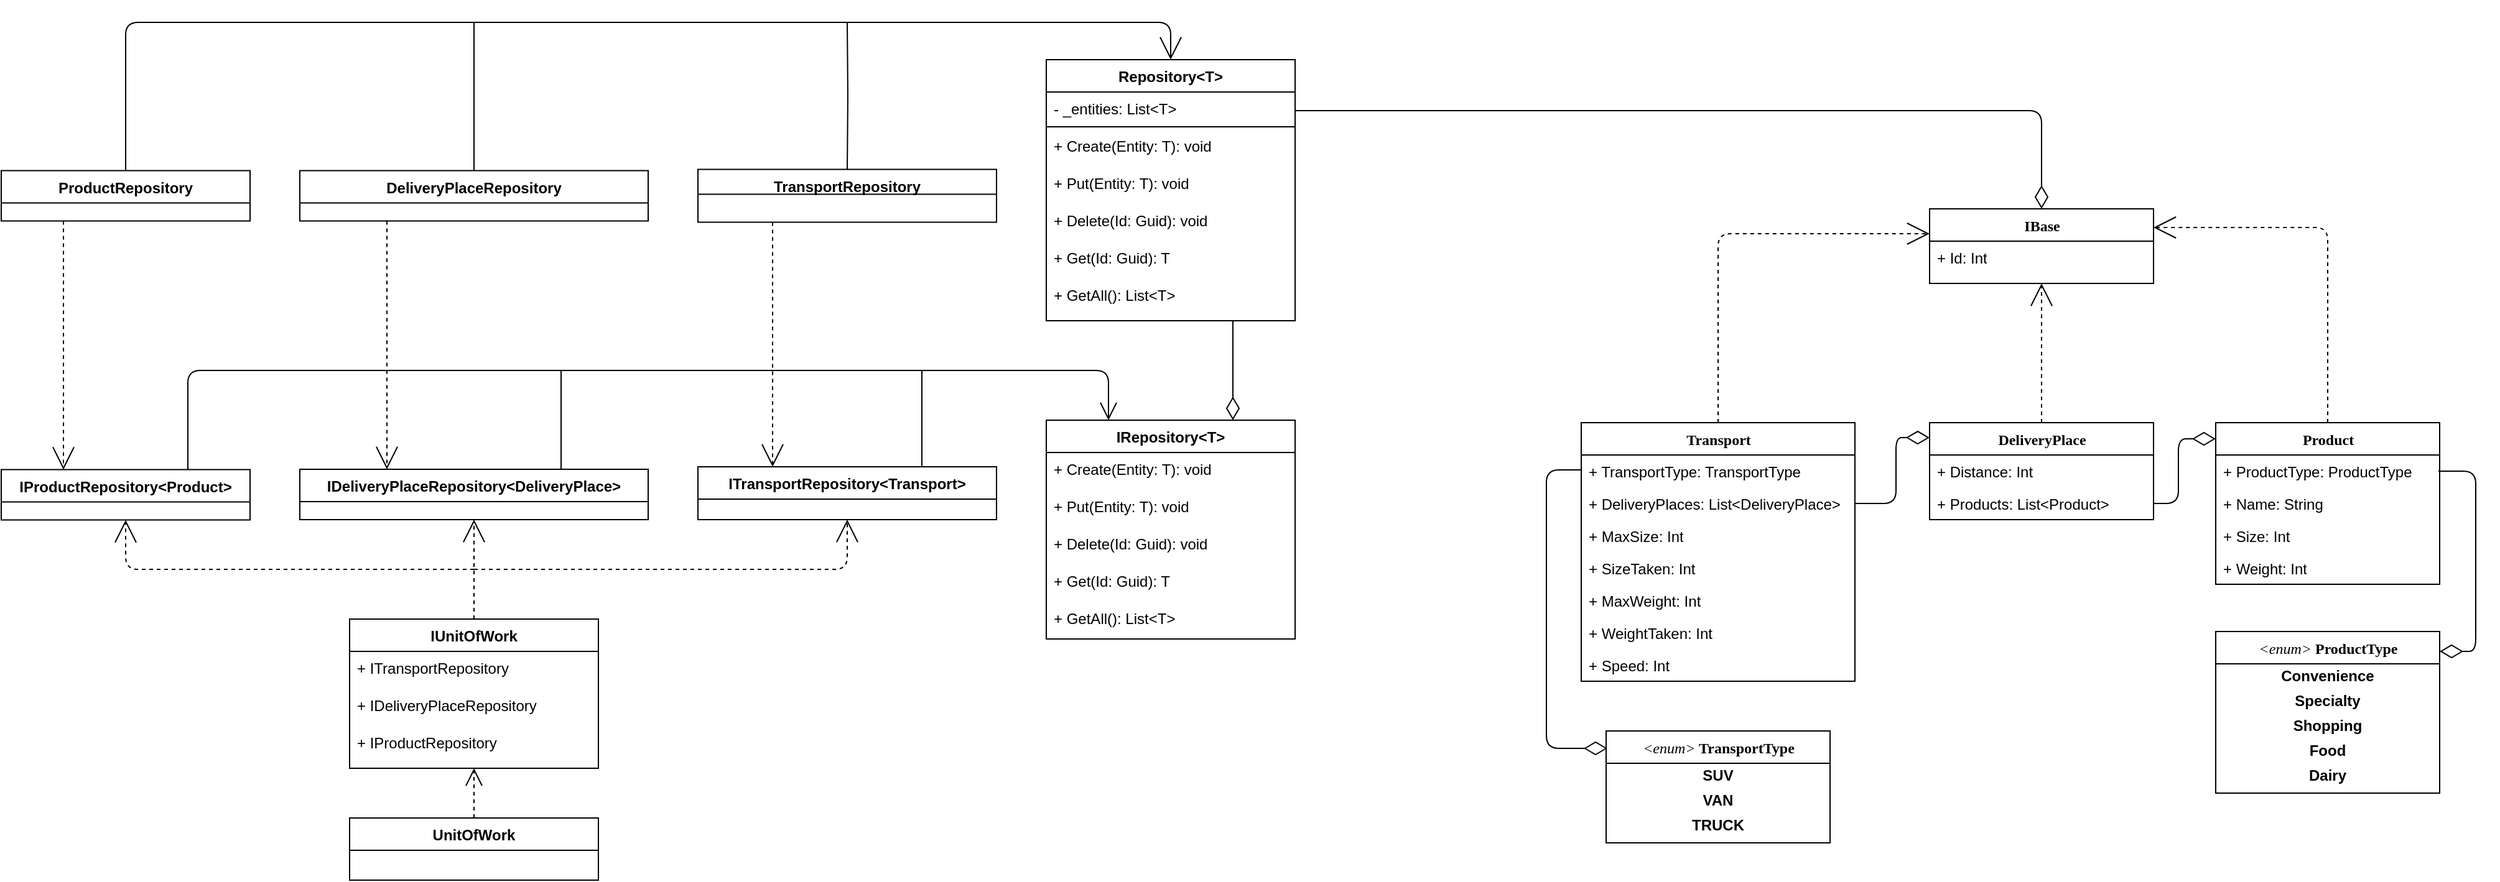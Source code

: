 <mxfile version="14.8.0" type="device"><diagram name="Page-1" id="9f46799a-70d6-7492-0946-bef42562c5a5"><mxGraphModel dx="2450" dy="764" grid="1" gridSize="10" guides="1" tooltips="1" connect="1" arrows="1" fold="1" page="1" pageScale="1" pageWidth="1100" pageHeight="850" background="none" math="0" shadow="0"><root><mxCell id="0"/><mxCell id="1" parent="0"/><mxCell id="CszDxVDu-EJz-uLOIOph-14" style="edgeStyle=orthogonalEdgeStyle;rounded=0;orthogonalLoop=1;jettySize=auto;html=1;exitX=0.5;exitY=0;exitDx=0;exitDy=0;entryX=0.5;entryY=1;entryDx=0;entryDy=0;startArrow=diamondThin;startFill=0;endArrow=open;endFill=0;" parent="1" edge="1"><mxGeometry relative="1" as="geometry"><mxPoint x="-2005" y="460" as="targetPoint"/></mxGeometry></mxCell><mxCell id="F6Fm4Sf8Li331SLTaKln-48" style="edgeStyle=orthogonalEdgeStyle;rounded=1;orthogonalLoop=1;jettySize=auto;html=1;startArrow=diamondThin;startFill=0;endArrow=none;endFill=0;startSize=16;endSize=16;strokeWidth=1;entryX=1;entryY=0.5;entryDx=0;entryDy=0;" parent="1" source="78961159f06e98e8-43" target="F6Fm4Sf8Li331SLTaKln-41" edge="1"><mxGeometry relative="1" as="geometry"><mxPoint x="600" y="260" as="targetPoint"/></mxGeometry></mxCell><mxCell id="78961159f06e98e8-43" value="IBase" style="swimlane;html=1;fontStyle=1;align=center;verticalAlign=top;childLayout=stackLayout;horizontal=1;startSize=26;horizontalStack=0;resizeParent=1;resizeLast=0;collapsible=1;marginBottom=0;swimlaneFillColor=#ffffff;rounded=0;shadow=0;comic=0;labelBackgroundColor=none;strokeWidth=1;fillColor=none;fontFamily=Verdana;fontSize=12" parent="1" vertex="1"><mxGeometry x="510" y="310" width="180" height="60" as="geometry"/></mxCell><mxCell id="78961159f06e98e8-44" value="+ Id: Int" style="text;html=1;strokeColor=none;fillColor=none;align=left;verticalAlign=top;spacingLeft=4;spacingRight=4;whiteSpace=wrap;overflow=hidden;rotatable=0;points=[[0,0.5],[1,0.5]];portConstraint=eastwest;" parent="78961159f06e98e8-43" vertex="1"><mxGeometry y="26" width="180" height="26" as="geometry"/></mxCell><mxCell id="78961159f06e98e8-56" value="&lt;i&gt;&lt;span style=&quot;font-weight: normal&quot;&gt;&amp;lt;enum&amp;gt;&lt;/span&gt;&lt;/i&gt; ProductType" style="swimlane;html=1;fontStyle=1;align=center;verticalAlign=top;childLayout=stackLayout;horizontal=1;startSize=26;horizontalStack=0;resizeParent=1;resizeLast=0;collapsible=1;marginBottom=0;swimlaneFillColor=#ffffff;rounded=0;shadow=0;comic=0;labelBackgroundColor=none;strokeWidth=1;fillColor=none;fontFamily=Verdana;fontSize=12" parent="1" vertex="1"><mxGeometry x="740" y="650" width="180" height="130" as="geometry"><mxRectangle x="1000" y="510" width="170" height="26" as="alternateBounds"/></mxGeometry></mxCell><mxCell id="F6Fm4Sf8Li331SLTaKln-8" value="&lt;b&gt;Convenience&lt;/b&gt;" style="text;html=1;strokeColor=none;fillColor=none;align=center;verticalAlign=middle;whiteSpace=wrap;rounded=0;" parent="78961159f06e98e8-56" vertex="1"><mxGeometry y="26" width="180" height="20" as="geometry"/></mxCell><mxCell id="F6Fm4Sf8Li331SLTaKln-9" value="&lt;b&gt;Specialty&lt;span style=&quot;white-space: pre&quot;&gt;&lt;/span&gt;&lt;/b&gt;" style="text;html=1;strokeColor=none;fillColor=none;align=center;verticalAlign=middle;whiteSpace=wrap;rounded=0;" parent="78961159f06e98e8-56" vertex="1"><mxGeometry y="46" width="180" height="20" as="geometry"/></mxCell><mxCell id="F6Fm4Sf8Li331SLTaKln-10" value="&lt;b&gt;Shopping&lt;/b&gt;" style="text;html=1;strokeColor=none;fillColor=none;align=center;verticalAlign=middle;whiteSpace=wrap;rounded=0;" parent="78961159f06e98e8-56" vertex="1"><mxGeometry y="66" width="180" height="20" as="geometry"/></mxCell><mxCell id="F6Fm4Sf8Li331SLTaKln-11" value="&lt;b&gt;Food&lt;/b&gt;" style="text;html=1;strokeColor=none;fillColor=none;align=center;verticalAlign=middle;whiteSpace=wrap;rounded=0;" parent="78961159f06e98e8-56" vertex="1"><mxGeometry y="86" width="180" height="20" as="geometry"/></mxCell><mxCell id="F6Fm4Sf8Li331SLTaKln-12" value="&lt;b&gt;Dairy&lt;/b&gt;" style="text;html=1;strokeColor=none;fillColor=none;align=center;verticalAlign=middle;whiteSpace=wrap;rounded=0;" parent="78961159f06e98e8-56" vertex="1"><mxGeometry y="106" width="180" height="20" as="geometry"/></mxCell><mxCell id="78961159f06e98e8-128" style="edgeStyle=orthogonalEdgeStyle;html=1;labelBackgroundColor=none;startFill=0;startSize=8;endArrow=open;endFill=0;endSize=16;fontFamily=Verdana;fontSize=12;dashed=1;exitX=0.5;exitY=0;exitDx=0;exitDy=0;" parent="1" source="78961159f06e98e8-82" target="78961159f06e98e8-43" edge="1"><mxGeometry relative="1" as="geometry"><Array as="points"><mxPoint x="340" y="330"/></Array></mxGeometry></mxCell><mxCell id="78961159f06e98e8-82" value="Transport" style="swimlane;html=1;fontStyle=1;align=center;verticalAlign=top;childLayout=stackLayout;horizontal=1;startSize=26;horizontalStack=0;resizeParent=1;resizeLast=0;collapsible=1;marginBottom=0;swimlaneFillColor=#ffffff;rounded=0;shadow=0;comic=0;labelBackgroundColor=none;strokeWidth=1;fillColor=none;fontFamily=Verdana;fontSize=12" parent="1" vertex="1"><mxGeometry x="230" y="482" width="220" height="208" as="geometry"/></mxCell><mxCell id="78961159f06e98e8-83" value="+ TransportType: TransportType" style="text;html=1;strokeColor=none;fillColor=none;align=left;verticalAlign=top;spacingLeft=4;spacingRight=4;whiteSpace=wrap;overflow=hidden;rotatable=0;points=[[0,0.5],[1,0.5]];portConstraint=eastwest;" parent="78961159f06e98e8-82" vertex="1"><mxGeometry y="26" width="220" height="26" as="geometry"/></mxCell><mxCell id="F6Fm4Sf8Li331SLTaKln-30" value="+ DeliveryPlaces: List&amp;lt;DeliveryPlace&amp;gt;" style="text;html=1;strokeColor=none;fillColor=none;align=left;verticalAlign=top;spacingLeft=4;spacingRight=4;whiteSpace=wrap;overflow=hidden;rotatable=0;points=[[0,0.5],[1,0.5]];portConstraint=eastwest;" parent="78961159f06e98e8-82" vertex="1"><mxGeometry y="52" width="220" height="26" as="geometry"/></mxCell><mxCell id="CszDxVDu-EJz-uLOIOph-9" value="+ MaxSize: Int" style="text;html=1;strokeColor=none;fillColor=none;align=left;verticalAlign=top;spacingLeft=4;spacingRight=4;whiteSpace=wrap;overflow=hidden;rotatable=0;points=[[0,0.5],[1,0.5]];portConstraint=eastwest;" parent="78961159f06e98e8-82" vertex="1"><mxGeometry y="78" width="220" height="26" as="geometry"/></mxCell><mxCell id="F6Fm4Sf8Li331SLTaKln-14" value="+ SizeTaken: Int" style="text;html=1;strokeColor=none;fillColor=none;align=left;verticalAlign=top;spacingLeft=4;spacingRight=4;whiteSpace=wrap;overflow=hidden;rotatable=0;points=[[0,0.5],[1,0.5]];portConstraint=eastwest;" parent="78961159f06e98e8-82" vertex="1"><mxGeometry y="104" width="220" height="26" as="geometry"/></mxCell><mxCell id="78961159f06e98e8-84" value="+ MaxWeight: Int" style="text;html=1;strokeColor=none;fillColor=none;align=left;verticalAlign=top;spacingLeft=4;spacingRight=4;whiteSpace=wrap;overflow=hidden;rotatable=0;points=[[0,0.5],[1,0.5]];portConstraint=eastwest;" parent="78961159f06e98e8-82" vertex="1"><mxGeometry y="130" width="220" height="26" as="geometry"/></mxCell><mxCell id="F6Fm4Sf8Li331SLTaKln-15" value="+ WeightTaken: Int" style="text;html=1;strokeColor=none;fillColor=none;align=left;verticalAlign=top;spacingLeft=4;spacingRight=4;whiteSpace=wrap;overflow=hidden;rotatable=0;points=[[0,0.5],[1,0.5]];portConstraint=eastwest;" parent="78961159f06e98e8-82" vertex="1"><mxGeometry y="156" width="220" height="26" as="geometry"/></mxCell><mxCell id="F6Fm4Sf8Li331SLTaKln-16" value="+ Speed: Int" style="text;html=1;strokeColor=none;fillColor=none;align=left;verticalAlign=top;spacingLeft=4;spacingRight=4;whiteSpace=wrap;overflow=hidden;rotatable=0;points=[[0,0.5],[1,0.5]];portConstraint=eastwest;" parent="78961159f06e98e8-82" vertex="1"><mxGeometry y="182" width="220" height="26" as="geometry"/></mxCell><mxCell id="78961159f06e98e8-127" style="edgeStyle=orthogonalEdgeStyle;html=1;labelBackgroundColor=none;startFill=0;startSize=8;endArrow=open;endFill=0;endSize=16;fontFamily=Verdana;fontSize=12;dashed=1;entryX=1;entryY=0.25;entryDx=0;entryDy=0;" parent="1" source="78961159f06e98e8-95" target="78961159f06e98e8-43" edge="1"><mxGeometry relative="1" as="geometry"><Array as="points"><mxPoint x="830" y="325"/></Array></mxGeometry></mxCell><mxCell id="78961159f06e98e8-95" value="Product" style="swimlane;html=1;fontStyle=1;align=center;verticalAlign=top;childLayout=stackLayout;horizontal=1;startSize=26;horizontalStack=0;resizeParent=1;resizeLast=0;collapsible=1;marginBottom=0;swimlaneFillColor=#ffffff;rounded=0;shadow=0;comic=0;labelBackgroundColor=none;strokeWidth=1;fillColor=none;fontFamily=Verdana;fontSize=12" parent="1" vertex="1"><mxGeometry x="740" y="482" width="180" height="130" as="geometry"/></mxCell><mxCell id="F6Fm4Sf8Li331SLTaKln-7" value="+ ProductType: ProductType" style="text;html=1;strokeColor=none;fillColor=none;align=left;verticalAlign=top;spacingLeft=4;spacingRight=4;whiteSpace=wrap;overflow=hidden;rotatable=0;points=[[0,0.5],[1,0.5]];portConstraint=eastwest;" parent="78961159f06e98e8-95" vertex="1"><mxGeometry y="26" width="180" height="26" as="geometry"/></mxCell><mxCell id="78961159f06e98e8-96" value="+ Name: String" style="text;html=1;strokeColor=none;fillColor=none;align=left;verticalAlign=top;spacingLeft=4;spacingRight=4;whiteSpace=wrap;overflow=hidden;rotatable=0;points=[[0,0.5],[1,0.5]];portConstraint=eastwest;" parent="78961159f06e98e8-95" vertex="1"><mxGeometry y="52" width="180" height="26" as="geometry"/></mxCell><mxCell id="78961159f06e98e8-97" value="+ Size: Int" style="text;html=1;strokeColor=none;fillColor=none;align=left;verticalAlign=top;spacingLeft=4;spacingRight=4;whiteSpace=wrap;overflow=hidden;rotatable=0;points=[[0,0.5],[1,0.5]];portConstraint=eastwest;" parent="78961159f06e98e8-95" vertex="1"><mxGeometry y="78" width="180" height="26" as="geometry"/></mxCell><mxCell id="78961159f06e98e8-98" value="+ Weight: Int" style="text;html=1;strokeColor=none;fillColor=none;align=left;verticalAlign=top;spacingLeft=4;spacingRight=4;whiteSpace=wrap;overflow=hidden;rotatable=0;points=[[0,0.5],[1,0.5]];portConstraint=eastwest;" parent="78961159f06e98e8-95" vertex="1"><mxGeometry y="104" width="180" height="26" as="geometry"/></mxCell><mxCell id="F6Fm4Sf8Li331SLTaKln-13" style="edgeStyle=orthogonalEdgeStyle;rounded=1;orthogonalLoop=1;jettySize=auto;html=1;startArrow=diamondThin;startFill=0;endSize=16;endArrow=none;endFill=0;startSize=16;exitX=1.006;exitY=0.123;exitDx=0;exitDy=0;exitPerimeter=0;" parent="1" edge="1"><mxGeometry relative="1" as="geometry"><mxPoint x="920.08" y="665.99" as="sourcePoint"/><mxPoint x="919" y="521" as="targetPoint"/><Array as="points"><mxPoint x="949" y="666"/><mxPoint x="949" y="521"/></Array></mxGeometry></mxCell><mxCell id="F6Fm4Sf8Li331SLTaKln-24" style="edgeStyle=orthogonalEdgeStyle;rounded=1;orthogonalLoop=1;jettySize=auto;html=1;startArrow=diamondThin;startFill=0;endArrow=none;endFill=0;startSize=16;endSize=16;" parent="1" edge="1"><mxGeometry relative="1" as="geometry"><mxPoint x="251" y="744" as="sourcePoint"/><mxPoint x="230" y="520" as="targetPoint"/><Array as="points"><mxPoint x="202" y="744"/><mxPoint x="202" y="520"/><mxPoint x="230" y="520"/></Array></mxGeometry></mxCell><mxCell id="F6Fm4Sf8Li331SLTaKln-17" value="&lt;i&gt;&lt;span style=&quot;font-weight: normal&quot;&gt;&amp;lt;enum&amp;gt;&lt;/span&gt;&lt;/i&gt; TransportType" style="swimlane;html=1;fontStyle=1;align=center;verticalAlign=top;childLayout=stackLayout;horizontal=1;startSize=26;horizontalStack=0;resizeParent=1;resizeLast=0;collapsible=1;marginBottom=0;swimlaneFillColor=#ffffff;rounded=0;shadow=0;comic=0;labelBackgroundColor=none;strokeWidth=1;fillColor=none;fontFamily=Verdana;fontSize=12" parent="1" vertex="1"><mxGeometry x="250" y="730" width="180" height="90" as="geometry"><mxRectangle x="1000" y="510" width="170" height="26" as="alternateBounds"/></mxGeometry></mxCell><mxCell id="F6Fm4Sf8Li331SLTaKln-18" value="&lt;b&gt;SUV&lt;/b&gt;" style="text;html=1;strokeColor=none;fillColor=none;align=center;verticalAlign=middle;whiteSpace=wrap;rounded=0;" parent="F6Fm4Sf8Li331SLTaKln-17" vertex="1"><mxGeometry y="26" width="180" height="20" as="geometry"/></mxCell><mxCell id="F6Fm4Sf8Li331SLTaKln-19" value="&lt;b&gt;VAN&lt;/b&gt;" style="text;html=1;strokeColor=none;fillColor=none;align=center;verticalAlign=middle;whiteSpace=wrap;rounded=0;" parent="F6Fm4Sf8Li331SLTaKln-17" vertex="1"><mxGeometry y="46" width="180" height="20" as="geometry"/></mxCell><mxCell id="F6Fm4Sf8Li331SLTaKln-20" value="&lt;b&gt;TRUCK&lt;/b&gt;" style="text;html=1;strokeColor=none;fillColor=none;align=center;verticalAlign=middle;whiteSpace=wrap;rounded=0;" parent="F6Fm4Sf8Li331SLTaKln-17" vertex="1"><mxGeometry y="66" width="180" height="20" as="geometry"/></mxCell><mxCell id="F6Fm4Sf8Li331SLTaKln-32" style="edgeStyle=orthogonalEdgeStyle;rounded=1;orthogonalLoop=1;jettySize=auto;html=1;exitX=0.5;exitY=0;exitDx=0;exitDy=0;startArrow=none;startFill=0;endArrow=open;endFill=0;startSize=16;endSize=16;dashed=1;" parent="1" source="F6Fm4Sf8Li331SLTaKln-25" edge="1"><mxGeometry relative="1" as="geometry"><mxPoint x="600" y="370" as="targetPoint"/><Array as="points"><mxPoint x="600" y="390"/><mxPoint x="600" y="390"/></Array></mxGeometry></mxCell><mxCell id="F6Fm4Sf8Li331SLTaKln-39" style="edgeStyle=orthogonalEdgeStyle;rounded=1;orthogonalLoop=1;jettySize=auto;html=1;startArrow=diamondThin;startFill=0;endArrow=none;endFill=0;startSize=16;endSize=16;strokeWidth=1;exitX=-0.017;exitY=0.154;exitDx=0;exitDy=0;exitPerimeter=0;" parent="1" edge="1"><mxGeometry relative="1" as="geometry"><mxPoint x="450" y="547" as="targetPoint"/><mxPoint x="509.94" y="494.012" as="sourcePoint"/><Array as="points"><mxPoint x="483" y="494"/><mxPoint x="483" y="547"/></Array></mxGeometry></mxCell><mxCell id="F6Fm4Sf8Li331SLTaKln-25" value="DeliveryPlace" style="swimlane;html=1;fontStyle=1;align=center;verticalAlign=top;childLayout=stackLayout;horizontal=1;startSize=26;horizontalStack=0;resizeParent=1;resizeLast=0;collapsible=1;marginBottom=0;swimlaneFillColor=#ffffff;rounded=0;shadow=0;comic=0;labelBackgroundColor=none;strokeWidth=1;fillColor=none;fontFamily=Verdana;fontSize=12" parent="1" vertex="1"><mxGeometry x="510" y="482" width="180" height="78" as="geometry"/></mxCell><mxCell id="F6Fm4Sf8Li331SLTaKln-26" value="+ Distance: Int" style="text;html=1;strokeColor=none;fillColor=none;align=left;verticalAlign=top;spacingLeft=4;spacingRight=4;whiteSpace=wrap;overflow=hidden;rotatable=0;points=[[0,0.5],[1,0.5]];portConstraint=eastwest;" parent="F6Fm4Sf8Li331SLTaKln-25" vertex="1"><mxGeometry y="26" width="180" height="26" as="geometry"/></mxCell><mxCell id="F6Fm4Sf8Li331SLTaKln-27" value="+ Products: List&amp;lt;Product&amp;gt;" style="text;html=1;strokeColor=none;fillColor=none;align=left;verticalAlign=top;spacingLeft=4;spacingRight=4;whiteSpace=wrap;overflow=hidden;rotatable=0;points=[[0,0.5],[1,0.5]];portConstraint=eastwest;" parent="F6Fm4Sf8Li331SLTaKln-25" vertex="1"><mxGeometry y="52" width="180" height="26" as="geometry"/></mxCell><mxCell id="F6Fm4Sf8Li331SLTaKln-37" style="edgeStyle=orthogonalEdgeStyle;rounded=1;orthogonalLoop=1;jettySize=auto;html=1;startArrow=diamondThin;startFill=0;endArrow=none;endFill=0;startSize=16;endSize=16;strokeWidth=1;entryX=1;entryY=0.5;entryDx=0;entryDy=0;" parent="1" target="F6Fm4Sf8Li331SLTaKln-27" edge="1"><mxGeometry relative="1" as="geometry"><mxPoint x="940" y="200" as="targetPoint"/><mxPoint x="740" y="495" as="sourcePoint"/><Array as="points"><mxPoint x="710" y="495"/><mxPoint x="710" y="547"/></Array></mxGeometry></mxCell><mxCell id="F6Fm4Sf8Li331SLTaKln-40" value="Repository&lt;T&gt;" style="swimlane;fontStyle=1;align=center;verticalAlign=top;childLayout=stackLayout;horizontal=1;startSize=26;horizontalStack=0;resizeParent=1;resizeLast=0;collapsible=1;marginBottom=0;rounded=0;shadow=0;strokeWidth=1;" parent="1" vertex="1"><mxGeometry x="-200" y="190" width="200" height="210" as="geometry"><mxRectangle x="340" y="380" width="170" height="26" as="alternateBounds"/></mxGeometry></mxCell><mxCell id="F6Fm4Sf8Li331SLTaKln-41" value="- _entities: List&lt;T&gt;" style="text;align=left;verticalAlign=top;spacingLeft=4;spacingRight=4;overflow=hidden;rotatable=0;points=[[0,0.5],[1,0.5]];portConstraint=eastwest;" parent="F6Fm4Sf8Li331SLTaKln-40" vertex="1"><mxGeometry y="26" width="200" height="30" as="geometry"/></mxCell><mxCell id="F6Fm4Sf8Li331SLTaKln-42" value="+ Create(Entity: T): void" style="text;align=left;verticalAlign=top;spacingLeft=4;spacingRight=4;overflow=hidden;rotatable=0;points=[[0,0.5],[1,0.5]];portConstraint=eastwest;" parent="F6Fm4Sf8Li331SLTaKln-40" vertex="1"><mxGeometry y="56" width="200" height="30" as="geometry"/></mxCell><mxCell id="F6Fm4Sf8Li331SLTaKln-47" value="+ Put(Entity: T): void" style="text;align=left;verticalAlign=top;spacingLeft=4;spacingRight=4;overflow=hidden;rotatable=0;points=[[0,0.5],[1,0.5]];portConstraint=eastwest;" parent="F6Fm4Sf8Li331SLTaKln-40" vertex="1"><mxGeometry y="86" width="200" height="30" as="geometry"/></mxCell><mxCell id="F6Fm4Sf8Li331SLTaKln-43" value="+ Delete(Id: Guid): void" style="text;align=left;verticalAlign=top;spacingLeft=4;spacingRight=4;overflow=hidden;rotatable=0;points=[[0,0.5],[1,0.5]];portConstraint=eastwest;" parent="F6Fm4Sf8Li331SLTaKln-40" vertex="1"><mxGeometry y="116" width="200" height="30" as="geometry"/></mxCell><mxCell id="F6Fm4Sf8Li331SLTaKln-44" value="+ Get(Id: Guid): T" style="text;align=left;verticalAlign=top;spacingLeft=4;spacingRight=4;overflow=hidden;rotatable=0;points=[[0,0.5],[1,0.5]];portConstraint=eastwest;" parent="F6Fm4Sf8Li331SLTaKln-40" vertex="1"><mxGeometry y="146" width="200" height="30" as="geometry"/></mxCell><mxCell id="F6Fm4Sf8Li331SLTaKln-45" value="+ GetAll(): List&lt;T&gt;" style="text;align=left;verticalAlign=top;spacingLeft=4;spacingRight=4;overflow=hidden;rotatable=0;points=[[0,0.5],[1,0.5]];portConstraint=eastwest;" parent="F6Fm4Sf8Li331SLTaKln-40" vertex="1"><mxGeometry y="176" width="200" height="30" as="geometry"/></mxCell><mxCell id="F6Fm4Sf8Li331SLTaKln-46" value="" style="endArrow=none;html=1;startSize=16;endSize=16;strokeWidth=1;exitX=0;exitY=0.5;exitDx=0;exitDy=0;entryX=1;entryY=0.5;entryDx=0;entryDy=0;" parent="F6Fm4Sf8Li331SLTaKln-40" edge="1"><mxGeometry width="50" height="50" relative="1" as="geometry"><mxPoint y="54" as="sourcePoint"/><mxPoint x="200" y="54" as="targetPoint"/><Array as="points"/></mxGeometry></mxCell><mxCell id="F6Fm4Sf8Li331SLTaKln-73" style="edgeStyle=orthogonalEdgeStyle;rounded=0;orthogonalLoop=1;jettySize=auto;html=1;startArrow=diamondThin;startFill=0;endArrow=none;endFill=0;startSize=16;endSize=16;strokeWidth=1;exitX=0.75;exitY=0;exitDx=0;exitDy=0;entryX=0.75;entryY=1;entryDx=0;entryDy=0;" parent="1" source="F6Fm4Sf8Li331SLTaKln-49" target="F6Fm4Sf8Li331SLTaKln-40" edge="1"><mxGeometry relative="1" as="geometry"><mxPoint x="-30" y="470" as="sourcePoint"/><mxPoint x="-60" y="440" as="targetPoint"/></mxGeometry></mxCell><mxCell id="F6Fm4Sf8Li331SLTaKln-74" style="edgeStyle=orthogonalEdgeStyle;rounded=1;orthogonalLoop=1;jettySize=auto;html=1;exitX=0.25;exitY=0;exitDx=0;exitDy=0;startArrow=open;startFill=0;endArrow=none;endFill=0;startSize=12;endSize=16;strokeWidth=1;entryX=0.75;entryY=0;entryDx=0;entryDy=0;" parent="1" source="F6Fm4Sf8Li331SLTaKln-49" target="F6Fm4Sf8Li331SLTaKln-62" edge="1"><mxGeometry relative="1" as="geometry"><mxPoint x="-910" y="460" as="targetPoint"/><Array as="points"><mxPoint x="-150" y="440"/><mxPoint x="-890" y="440"/></Array></mxGeometry></mxCell><mxCell id="F6Fm4Sf8Li331SLTaKln-49" value="IRepository&lt;T&gt;" style="swimlane;fontStyle=1;align=center;verticalAlign=top;childLayout=stackLayout;horizontal=1;startSize=26;horizontalStack=0;resizeParent=1;resizeLast=0;collapsible=1;marginBottom=0;rounded=0;shadow=0;strokeWidth=1;" parent="1" vertex="1"><mxGeometry x="-200" y="480" width="200" height="176" as="geometry"><mxRectangle x="340" y="380" width="170" height="26" as="alternateBounds"/></mxGeometry></mxCell><mxCell id="F6Fm4Sf8Li331SLTaKln-51" value="+ Create(Entity: T): void" style="text;align=left;verticalAlign=top;spacingLeft=4;spacingRight=4;overflow=hidden;rotatable=0;points=[[0,0.5],[1,0.5]];portConstraint=eastwest;" parent="F6Fm4Sf8Li331SLTaKln-49" vertex="1"><mxGeometry y="26" width="200" height="30" as="geometry"/></mxCell><mxCell id="F6Fm4Sf8Li331SLTaKln-52" value="+ Put(Entity: T): void" style="text;align=left;verticalAlign=top;spacingLeft=4;spacingRight=4;overflow=hidden;rotatable=0;points=[[0,0.5],[1,0.5]];portConstraint=eastwest;" parent="F6Fm4Sf8Li331SLTaKln-49" vertex="1"><mxGeometry y="56" width="200" height="30" as="geometry"/></mxCell><mxCell id="F6Fm4Sf8Li331SLTaKln-53" value="+ Delete(Id: Guid): void" style="text;align=left;verticalAlign=top;spacingLeft=4;spacingRight=4;overflow=hidden;rotatable=0;points=[[0,0.5],[1,0.5]];portConstraint=eastwest;" parent="F6Fm4Sf8Li331SLTaKln-49" vertex="1"><mxGeometry y="86" width="200" height="30" as="geometry"/></mxCell><mxCell id="F6Fm4Sf8Li331SLTaKln-54" value="+ Get(Id: Guid): T" style="text;align=left;verticalAlign=top;spacingLeft=4;spacingRight=4;overflow=hidden;rotatable=0;points=[[0,0.5],[1,0.5]];portConstraint=eastwest;" parent="F6Fm4Sf8Li331SLTaKln-49" vertex="1"><mxGeometry y="116" width="200" height="30" as="geometry"/></mxCell><mxCell id="F6Fm4Sf8Li331SLTaKln-55" value="+ GetAll(): List&lt;T&gt;" style="text;align=left;verticalAlign=top;spacingLeft=4;spacingRight=4;overflow=hidden;rotatable=0;points=[[0,0.5],[1,0.5]];portConstraint=eastwest;" parent="F6Fm4Sf8Li331SLTaKln-49" vertex="1"><mxGeometry y="146" width="200" height="30" as="geometry"/></mxCell><mxCell id="F6Fm4Sf8Li331SLTaKln-76" style="edgeStyle=orthogonalEdgeStyle;rounded=0;orthogonalLoop=1;jettySize=auto;html=1;exitX=0.75;exitY=0;exitDx=0;exitDy=0;startArrow=none;startFill=0;endArrow=none;endFill=0;startSize=16;endSize=16;strokeWidth=1;" parent="1" source="F6Fm4Sf8Li331SLTaKln-58" edge="1"><mxGeometry relative="1" as="geometry"><mxPoint x="-300" y="440" as="targetPoint"/></mxGeometry></mxCell><mxCell id="F6Fm4Sf8Li331SLTaKln-58" value="ITransportRepository&lt;Transport&gt;" style="swimlane;fontStyle=1;align=center;verticalAlign=top;childLayout=stackLayout;horizontal=1;startSize=26;horizontalStack=0;resizeParent=1;resizeLast=0;collapsible=1;marginBottom=0;rounded=0;shadow=0;strokeWidth=1;" parent="1" vertex="1"><mxGeometry x="-480" y="517.5" width="240" height="42.5" as="geometry"><mxRectangle x="340" y="380" width="170" height="26" as="alternateBounds"/></mxGeometry></mxCell><mxCell id="F6Fm4Sf8Li331SLTaKln-75" style="edgeStyle=orthogonalEdgeStyle;rounded=0;orthogonalLoop=1;jettySize=auto;html=1;startArrow=none;startFill=0;endArrow=none;endFill=0;startSize=16;endSize=16;strokeWidth=1;exitX=0.75;exitY=0;exitDx=0;exitDy=0;" parent="1" source="F6Fm4Sf8Li331SLTaKln-60" edge="1"><mxGeometry relative="1" as="geometry"><mxPoint x="-590" y="440" as="targetPoint"/><Array as="points"><mxPoint x="-590" y="460"/></Array></mxGeometry></mxCell><mxCell id="F6Fm4Sf8Li331SLTaKln-60" value="IDeliveryPlaceRepository&lt;DeliveryPlace&gt;" style="swimlane;fontStyle=1;align=center;verticalAlign=top;childLayout=stackLayout;horizontal=1;startSize=26;horizontalStack=0;resizeParent=1;resizeLast=0;collapsible=1;marginBottom=0;rounded=0;shadow=0;strokeWidth=1;" parent="1" vertex="1"><mxGeometry x="-800" y="519.5" width="280" height="40.5" as="geometry"><mxRectangle x="340" y="380" width="170" height="26" as="alternateBounds"/></mxGeometry></mxCell><mxCell id="F6Fm4Sf8Li331SLTaKln-62" value="IProductRepository&lt;Product&gt;" style="swimlane;fontStyle=1;align=center;verticalAlign=top;childLayout=stackLayout;horizontal=1;startSize=26;horizontalStack=0;resizeParent=1;resizeLast=0;collapsible=1;marginBottom=0;rounded=0;shadow=0;strokeWidth=1;" parent="1" vertex="1"><mxGeometry x="-1040" y="519.75" width="200" height="40.5" as="geometry"><mxRectangle x="340" y="380" width="170" height="26" as="alternateBounds"/></mxGeometry></mxCell><mxCell id="F6Fm4Sf8Li331SLTaKln-67" style="edgeStyle=orthogonalEdgeStyle;rounded=1;orthogonalLoop=1;jettySize=auto;html=1;startArrow=none;startFill=0;endArrow=open;endFill=0;startSize=16;endSize=16;strokeWidth=1;dashed=1;exitX=0.25;exitY=1;exitDx=0;exitDy=0;entryX=0.25;entryY=0;entryDx=0;entryDy=0;" parent="1" source="F6Fm4Sf8Li331SLTaKln-63" target="F6Fm4Sf8Li331SLTaKln-58" edge="1"><mxGeometry relative="1" as="geometry"><mxPoint x="-370" y="490" as="targetPoint"/></mxGeometry></mxCell><mxCell id="F6Fm4Sf8Li331SLTaKln-88" style="edgeStyle=orthogonalEdgeStyle;rounded=1;orthogonalLoop=1;jettySize=auto;html=1;startArrow=none;startFill=0;endArrow=none;endFill=0;startSize=16;endSize=12;strokeWidth=1;entryX=0.5;entryY=0;entryDx=0;entryDy=0;" parent="1" target="F6Fm4Sf8Li331SLTaKln-63" edge="1"><mxGeometry relative="1" as="geometry"><mxPoint x="-360" y="180" as="targetPoint"/><mxPoint x="-360" y="160" as="sourcePoint"/></mxGeometry></mxCell><mxCell id="F6Fm4Sf8Li331SLTaKln-63" value="TransportRepository" style="swimlane;fontStyle=1;align=center;verticalAlign=top;childLayout=stackLayout;horizontal=1;startSize=20;horizontalStack=0;resizeParent=1;resizeLast=0;collapsible=1;marginBottom=0;rounded=0;shadow=0;strokeWidth=1;" parent="1" vertex="1"><mxGeometry x="-480" y="278.25" width="240" height="42.5" as="geometry"><mxRectangle x="340" y="380" width="170" height="26" as="alternateBounds"/></mxGeometry></mxCell><mxCell id="F6Fm4Sf8Li331SLTaKln-71" style="edgeStyle=orthogonalEdgeStyle;rounded=0;orthogonalLoop=1;jettySize=auto;html=1;startArrow=none;startFill=0;endArrow=open;endFill=0;startSize=16;endSize=16;strokeWidth=1;dashed=1;exitX=0.25;exitY=1;exitDx=0;exitDy=0;entryX=0.25;entryY=0;entryDx=0;entryDy=0;" parent="1" source="F6Fm4Sf8Li331SLTaKln-64" target="F6Fm4Sf8Li331SLTaKln-60" edge="1"><mxGeometry relative="1" as="geometry"><mxPoint x="-690" y="500" as="targetPoint"/></mxGeometry></mxCell><mxCell id="F6Fm4Sf8Li331SLTaKln-64" value="DeliveryPlaceRepository" style="swimlane;fontStyle=1;align=center;verticalAlign=top;childLayout=stackLayout;horizontal=1;startSize=26;horizontalStack=0;resizeParent=1;resizeLast=0;collapsible=1;marginBottom=0;rounded=0;shadow=0;strokeWidth=1;" parent="1" vertex="1"><mxGeometry x="-800" y="279.25" width="280" height="40.5" as="geometry"><mxRectangle x="340" y="380" width="170" height="26" as="alternateBounds"/></mxGeometry></mxCell><mxCell id="F6Fm4Sf8Li331SLTaKln-72" style="edgeStyle=orthogonalEdgeStyle;rounded=0;orthogonalLoop=1;jettySize=auto;html=1;entryX=0.25;entryY=0;entryDx=0;entryDy=0;dashed=1;startArrow=none;startFill=0;endArrow=open;endFill=0;startSize=16;endSize=16;strokeWidth=1;exitX=0.25;exitY=1;exitDx=0;exitDy=0;" parent="1" source="F6Fm4Sf8Li331SLTaKln-65" target="F6Fm4Sf8Li331SLTaKln-62" edge="1"><mxGeometry relative="1" as="geometry"/></mxCell><mxCell id="F6Fm4Sf8Li331SLTaKln-65" value="ProductRepository" style="swimlane;fontStyle=1;align=center;verticalAlign=top;childLayout=stackLayout;horizontal=1;startSize=26;horizontalStack=0;resizeParent=1;resizeLast=0;collapsible=1;marginBottom=0;rounded=0;shadow=0;strokeWidth=1;" parent="1" vertex="1"><mxGeometry x="-1040" y="279.25" width="200" height="40.5" as="geometry"><mxRectangle x="340" y="380" width="170" height="26" as="alternateBounds"/></mxGeometry></mxCell><mxCell id="F6Fm4Sf8Li331SLTaKln-66" style="edgeStyle=orthogonalEdgeStyle;rounded=1;orthogonalLoop=1;jettySize=auto;html=1;startArrow=open;startFill=0;endArrow=none;endFill=0;startSize=16;endSize=16;strokeWidth=1;" parent="1" source="F6Fm4Sf8Li331SLTaKln-40" edge="1"><mxGeometry x="-660" y="180" as="geometry"><mxPoint x="-360" y="160" as="targetPoint"/><Array as="points"><mxPoint x="-100" y="160"/><mxPoint x="-360" y="160"/></Array></mxGeometry></mxCell><mxCell id="F6Fm4Sf8Li331SLTaKln-68" value="" style="endArrow=none;html=1;startSize=16;endSize=16;strokeWidth=1;rounded=0;exitX=0.5;exitY=0;exitDx=0;exitDy=0;" parent="1" source="F6Fm4Sf8Li331SLTaKln-64" edge="1"><mxGeometry x="-660" y="180" width="50" height="50" as="geometry"><mxPoint x="-660" y="300" as="sourcePoint"/><mxPoint x="-350" y="160" as="targetPoint"/><Array as="points"><mxPoint x="-660" y="160"/><mxPoint x="-500" y="160"/></Array></mxGeometry></mxCell><mxCell id="F6Fm4Sf8Li331SLTaKln-70" value="" style="endArrow=none;html=1;startSize=16;endSize=16;strokeWidth=1;exitX=0.5;exitY=0;exitDx=0;exitDy=0;rounded=1;" parent="1" source="F6Fm4Sf8Li331SLTaKln-65" edge="1"><mxGeometry width="50" height="50" relative="1" as="geometry"><mxPoint x="-940" y="310" as="sourcePoint"/><mxPoint x="-660" y="160" as="targetPoint"/><Array as="points"><mxPoint x="-940" y="160"/></Array></mxGeometry></mxCell><mxCell id="F6Fm4Sf8Li331SLTaKln-81" style="edgeStyle=orthogonalEdgeStyle;rounded=0;orthogonalLoop=1;jettySize=auto;html=1;exitX=0.5;exitY=0;exitDx=0;exitDy=0;entryX=0.5;entryY=1;entryDx=0;entryDy=0;startArrow=none;startFill=0;endArrow=open;endFill=0;startSize=12;endSize=16;strokeWidth=1;dashed=1;" parent="1" source="F6Fm4Sf8Li331SLTaKln-77" target="F6Fm4Sf8Li331SLTaKln-60" edge="1"><mxGeometry relative="1" as="geometry"/></mxCell><mxCell id="F6Fm4Sf8Li331SLTaKln-77" value="IUnitOfWork" style="swimlane;fontStyle=1;align=center;verticalAlign=top;childLayout=stackLayout;horizontal=1;startSize=26;horizontalStack=0;resizeParent=1;resizeLast=0;collapsible=1;marginBottom=0;rounded=0;shadow=0;strokeWidth=1;" parent="1" vertex="1"><mxGeometry x="-760" y="640" width="200" height="120" as="geometry"><mxRectangle x="340" y="380" width="170" height="26" as="alternateBounds"/></mxGeometry></mxCell><mxCell id="F6Fm4Sf8Li331SLTaKln-78" value="+ ITransportRepository" style="text;align=left;verticalAlign=top;spacingLeft=4;spacingRight=4;overflow=hidden;rotatable=0;points=[[0,0.5],[1,0.5]];portConstraint=eastwest;" parent="F6Fm4Sf8Li331SLTaKln-77" vertex="1"><mxGeometry y="26" width="200" height="30" as="geometry"/></mxCell><mxCell id="F6Fm4Sf8Li331SLTaKln-79" value="+ IDeliveryPlaceRepository" style="text;align=left;verticalAlign=top;spacingLeft=4;spacingRight=4;overflow=hidden;rotatable=0;points=[[0,0.5],[1,0.5]];portConstraint=eastwest;" parent="F6Fm4Sf8Li331SLTaKln-77" vertex="1"><mxGeometry y="56" width="200" height="30" as="geometry"/></mxCell><mxCell id="F6Fm4Sf8Li331SLTaKln-80" value="+ IProductRepository" style="text;align=left;verticalAlign=top;spacingLeft=4;spacingRight=4;overflow=hidden;rotatable=0;points=[[0,0.5],[1,0.5]];portConstraint=eastwest;" parent="F6Fm4Sf8Li331SLTaKln-77" vertex="1"><mxGeometry y="86" width="200" height="30" as="geometry"/></mxCell><mxCell id="F6Fm4Sf8Li331SLTaKln-83" value="" style="endArrow=open;dashed=1;html=1;startSize=12;endSize=16;strokeWidth=1;entryX=0.5;entryY=1;entryDx=0;entryDy=0;endFill=0;" parent="1" target="F6Fm4Sf8Li331SLTaKln-58" edge="1"><mxGeometry width="50" height="50" relative="1" as="geometry"><mxPoint x="-660" y="600" as="sourcePoint"/><mxPoint x="-360" y="600" as="targetPoint"/><Array as="points"><mxPoint x="-360" y="600"/></Array></mxGeometry></mxCell><mxCell id="F6Fm4Sf8Li331SLTaKln-84" value="" style="endArrow=open;dashed=1;html=1;startSize=12;endSize=16;strokeWidth=1;entryX=0.5;entryY=1;entryDx=0;entryDy=0;endFill=0;" parent="1" target="F6Fm4Sf8Li331SLTaKln-62" edge="1"><mxGeometry width="50" height="50" relative="1" as="geometry"><mxPoint x="-660" y="600" as="sourcePoint"/><mxPoint x="-940" y="600" as="targetPoint"/><Array as="points"><mxPoint x="-940" y="600"/></Array></mxGeometry></mxCell><mxCell id="F6Fm4Sf8Li331SLTaKln-87" style="edgeStyle=orthogonalEdgeStyle;rounded=0;orthogonalLoop=1;jettySize=auto;html=1;entryX=0.5;entryY=1;entryDx=0;entryDy=0;dashed=1;startArrow=none;startFill=0;endArrow=open;endFill=0;startSize=16;endSize=12;strokeWidth=1;" parent="1" source="F6Fm4Sf8Li331SLTaKln-86" target="F6Fm4Sf8Li331SLTaKln-77" edge="1"><mxGeometry relative="1" as="geometry"><Array as="points"><mxPoint x="-660" y="780"/><mxPoint x="-660" y="780"/></Array></mxGeometry></mxCell><mxCell id="F6Fm4Sf8Li331SLTaKln-86" value="UnitOfWork" style="swimlane;fontStyle=1;align=center;verticalAlign=top;childLayout=stackLayout;horizontal=1;startSize=26;horizontalStack=0;resizeParent=1;resizeLast=0;collapsible=1;marginBottom=0;rounded=0;shadow=0;strokeWidth=1;" parent="1" vertex="1"><mxGeometry x="-760" y="800" width="200" height="50" as="geometry"><mxRectangle x="340" y="380" width="170" height="26" as="alternateBounds"/></mxGeometry></mxCell></root></mxGraphModel></diagram></mxfile>